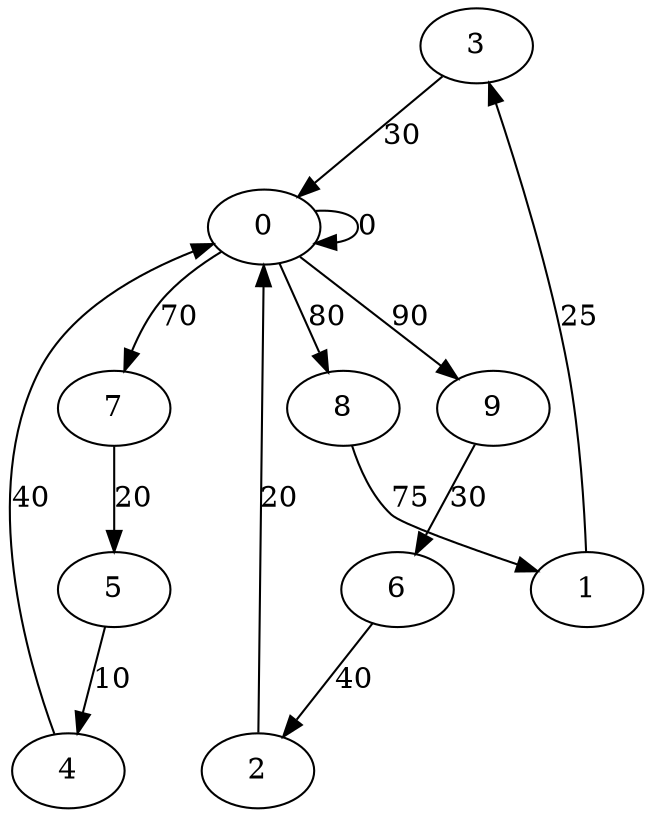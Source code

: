 digraph G {
	3->0[ label=30 ];
	7->5[ label=20 ];
	2->0[ label=20 ];
	8->1[ label=75 ];
	6->2[ label=40 ];
	1->3[ label=25 ];
	5->4[ label=10 ];
	4->0[ label=40 ];
	0->9[ label=90 ];
	0->0[ label=0 ];
	0->8[ label=80 ];
	0->7[ label=70 ];
	9->6[ label=30 ];
	0 [ label=0 ];
	1 [ label=1 ];
	2 [ label=2 ];
	3 [ label=3 ];
	4 [ label=4 ];
	5 [ label=5 ];
	6 [ label=6 ];
	7 [ label=7 ];
	8 [ label=8 ];
	9 [ label=9 ];

}
